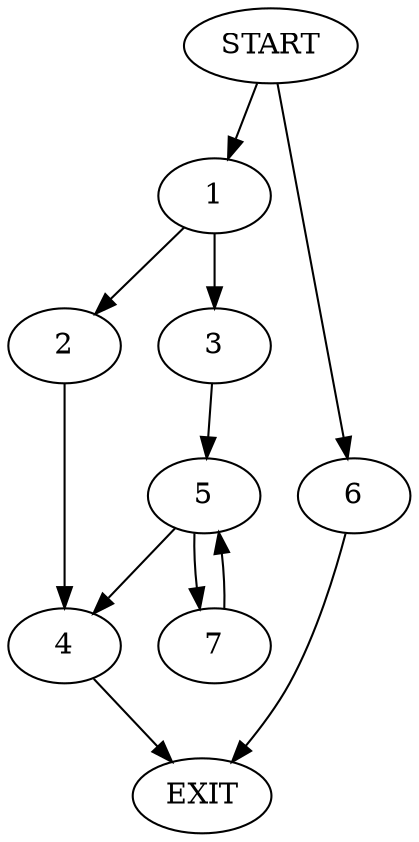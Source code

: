 digraph {
0 [label="START"]
8 [label="EXIT"]
0 -> 1
1 -> 2
1 -> 3
2 -> 4
3 -> 5
4 -> 8
0 -> 6
6 -> 8
5 -> 4
5 -> 7
7 -> 5
}
